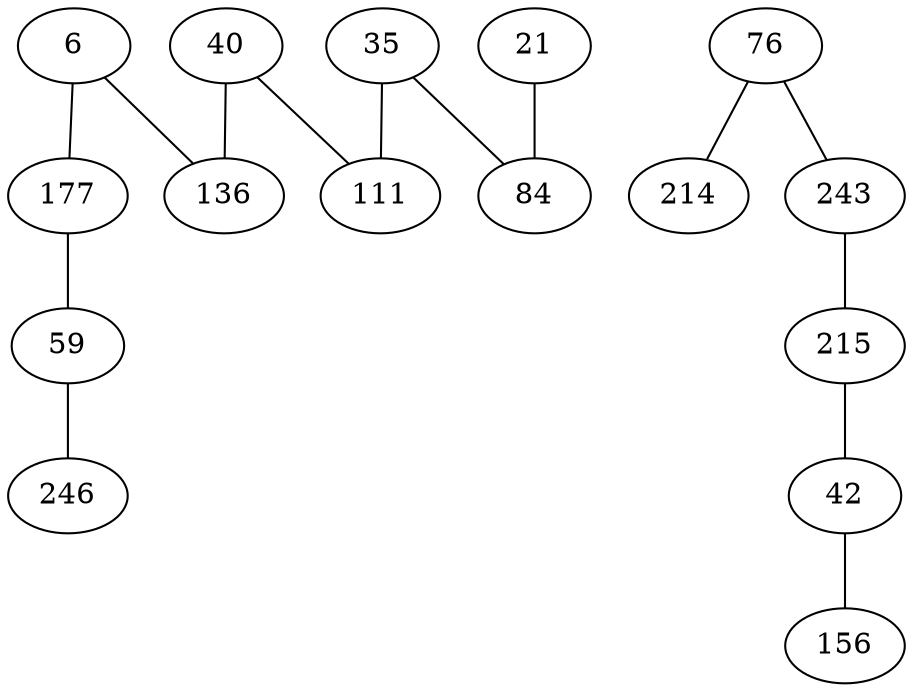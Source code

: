 strict graph G {
6 -- 136;
21 -- 84;
35 -- 111;
40 -- 111;
42 -- 156;
59 -- 246;
76 -- 214;
84 -- 21;
111 -- 35;
136 -- 6;
177 -- 59;
215 -- 42;
243 -- 215;
246 -- 59;
6 -- 177;
35 -- 84;
40 -- 136;
42 -- 215;
59 -- 177;
76 -- 243;
84 -- 35;
111 -- 40;
136 -- 40;
156 -- 42;
177 -- 6;
214 -- 76;
215 -- 243;
243 -- 76;
}
